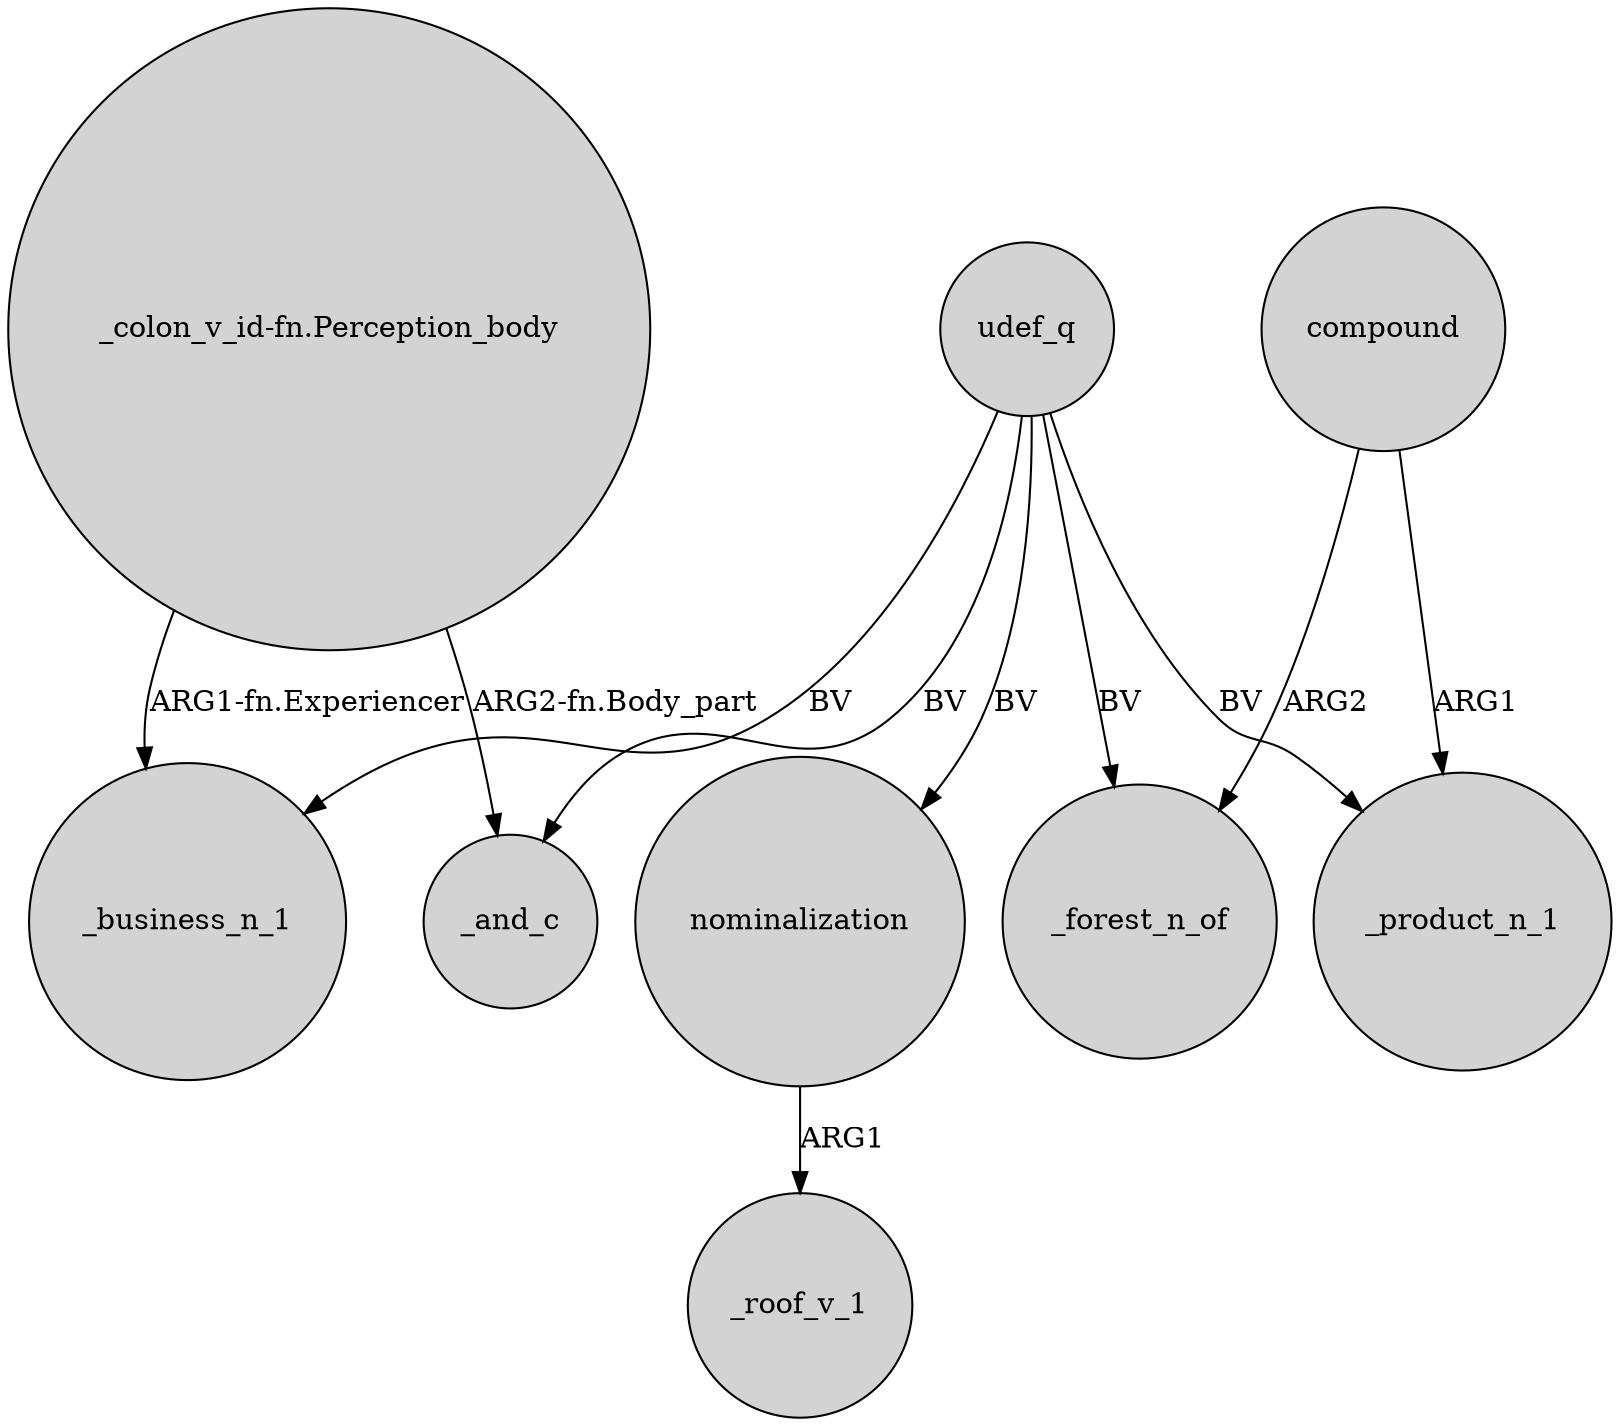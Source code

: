 digraph {
	node [shape=circle style=filled]
	"_colon_v_id-fn.Perception_body" -> _and_c [label="ARG2-fn.Body_part"]
	nominalization -> _roof_v_1 [label=ARG1]
	udef_q -> _product_n_1 [label=BV]
	"_colon_v_id-fn.Perception_body" -> _business_n_1 [label="ARG1-fn.Experiencer"]
	compound -> _product_n_1 [label=ARG1]
	udef_q -> _and_c [label=BV]
	udef_q -> _business_n_1 [label=BV]
	compound -> _forest_n_of [label=ARG2]
	udef_q -> _forest_n_of [label=BV]
	udef_q -> nominalization [label=BV]
}
